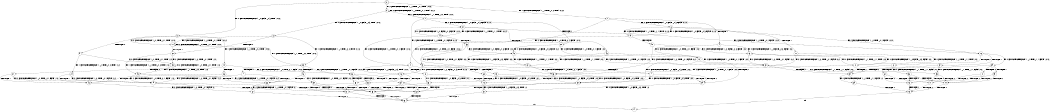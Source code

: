 digraph BCG {
size = "7, 10.5";
center = TRUE;
node [shape = circle];
0 [peripheries = 2];
0 -> 1 [label = "EX !1 !ATOMIC_EXCH_BRANCH (1, +1, TRUE, +0, 2, TRUE) !:0:1:2:"];
0 -> 2 [label = "EX !2 !ATOMIC_EXCH_BRANCH (1, +0, TRUE, +0, 1, TRUE) !:0:1:2:"];
0 -> 3 [label = "EX !0 !ATOMIC_EXCH_BRANCH (1, +0, FALSE, +0, 3, TRUE) !:0:1:2:"];
1 -> 4 [label = "TERMINATE !1"];
1 -> 5 [label = "EX !2 !ATOMIC_EXCH_BRANCH (1, +0, TRUE, +0, 1, FALSE) !:0:1:2:"];
1 -> 6 [label = "EX !0 !ATOMIC_EXCH_BRANCH (1, +0, FALSE, +0, 3, FALSE) !:0:1:2:"];
2 -> 7 [label = "EX !1 !ATOMIC_EXCH_BRANCH (1, +1, TRUE, +0, 2, TRUE) !:0:1:2:"];
2 -> 8 [label = "EX !0 !ATOMIC_EXCH_BRANCH (1, +0, FALSE, +0, 3, TRUE) !:0:1:2:"];
2 -> 2 [label = "EX !2 !ATOMIC_EXCH_BRANCH (1, +0, TRUE, +0, 1, TRUE) !:0:1:2:"];
3 -> 9 [label = "TERMINATE !0"];
3 -> 10 [label = "EX !1 !ATOMIC_EXCH_BRANCH (1, +1, TRUE, +0, 2, TRUE) !:0:1:2:"];
3 -> 11 [label = "EX !2 !ATOMIC_EXCH_BRANCH (1, +0, TRUE, +0, 1, TRUE) !:0:1:2:"];
4 -> 12 [label = "EX !2 !ATOMIC_EXCH_BRANCH (1, +0, TRUE, +0, 1, FALSE) !:0:2:"];
4 -> 13 [label = "EX !0 !ATOMIC_EXCH_BRANCH (1, +0, FALSE, +0, 3, FALSE) !:0:2:"];
5 -> 14 [label = "TERMINATE !1"];
5 -> 15 [label = "TERMINATE !2"];
5 -> 16 [label = "EX !0 !ATOMIC_EXCH_BRANCH (1, +0, FALSE, +0, 3, TRUE) !:0:1:2:"];
6 -> 17 [label = "TERMINATE !1"];
6 -> 18 [label = "EX !2 !ATOMIC_EXCH_BRANCH (1, +0, TRUE, +0, 1, FALSE) !:0:1:2:"];
6 -> 19 [label = "EX !0 !ATOMIC_EXCH_BRANCH (1, +1, TRUE, +1, 1, TRUE) !:0:1:2:"];
7 -> 20 [label = "TERMINATE !1"];
7 -> 21 [label = "EX !0 !ATOMIC_EXCH_BRANCH (1, +0, FALSE, +0, 3, FALSE) !:0:1:2:"];
7 -> 5 [label = "EX !2 !ATOMIC_EXCH_BRANCH (1, +0, TRUE, +0, 1, FALSE) !:0:1:2:"];
8 -> 22 [label = "TERMINATE !0"];
8 -> 23 [label = "EX !1 !ATOMIC_EXCH_BRANCH (1, +1, TRUE, +0, 2, TRUE) !:0:1:2:"];
8 -> 11 [label = "EX !2 !ATOMIC_EXCH_BRANCH (1, +0, TRUE, +0, 1, TRUE) !:0:1:2:"];
9 -> 24 [label = "EX !1 !ATOMIC_EXCH_BRANCH (1, +1, TRUE, +0, 2, TRUE) !:1:2:"];
9 -> 25 [label = "EX !2 !ATOMIC_EXCH_BRANCH (1, +0, TRUE, +0, 1, TRUE) !:1:2:"];
10 -> 26 [label = "TERMINATE !1"];
10 -> 27 [label = "TERMINATE !0"];
10 -> 28 [label = "EX !2 !ATOMIC_EXCH_BRANCH (1, +0, TRUE, +0, 1, FALSE) !:0:1:2:"];
11 -> 22 [label = "TERMINATE !0"];
11 -> 23 [label = "EX !1 !ATOMIC_EXCH_BRANCH (1, +1, TRUE, +0, 2, TRUE) !:0:1:2:"];
11 -> 11 [label = "EX !2 !ATOMIC_EXCH_BRANCH (1, +0, TRUE, +0, 1, TRUE) !:0:1:2:"];
12 -> 29 [label = "TERMINATE !2"];
12 -> 30 [label = "EX !0 !ATOMIC_EXCH_BRANCH (1, +0, FALSE, +0, 3, TRUE) !:0:2:"];
13 -> 31 [label = "EX !2 !ATOMIC_EXCH_BRANCH (1, +0, TRUE, +0, 1, FALSE) !:0:2:"];
13 -> 32 [label = "EX !0 !ATOMIC_EXCH_BRANCH (1, +1, TRUE, +1, 1, TRUE) !:0:2:"];
14 -> 29 [label = "TERMINATE !2"];
14 -> 30 [label = "EX !0 !ATOMIC_EXCH_BRANCH (1, +0, FALSE, +0, 3, TRUE) !:0:2:"];
15 -> 29 [label = "TERMINATE !1"];
15 -> 33 [label = "EX !0 !ATOMIC_EXCH_BRANCH (1, +0, FALSE, +0, 3, TRUE) !:0:1:"];
16 -> 34 [label = "TERMINATE !1"];
16 -> 35 [label = "TERMINATE !2"];
16 -> 36 [label = "TERMINATE !0"];
17 -> 31 [label = "EX !2 !ATOMIC_EXCH_BRANCH (1, +0, TRUE, +0, 1, FALSE) !:0:2:"];
17 -> 32 [label = "EX !0 !ATOMIC_EXCH_BRANCH (1, +1, TRUE, +1, 1, TRUE) !:0:2:"];
18 -> 37 [label = "TERMINATE !1"];
18 -> 38 [label = "TERMINATE !2"];
18 -> 39 [label = "EX !0 !ATOMIC_EXCH_BRANCH (1, +1, TRUE, +1, 1, FALSE) !:0:1:2:"];
19 -> 40 [label = "TERMINATE !1"];
19 -> 41 [label = "EX !2 !ATOMIC_EXCH_BRANCH (1, +0, TRUE, +0, 1, FALSE) !:0:1:2:"];
19 -> 6 [label = "EX !0 !ATOMIC_EXCH_BRANCH (1, +0, FALSE, +0, 3, FALSE) !:0:1:2:"];
20 -> 42 [label = "EX !0 !ATOMIC_EXCH_BRANCH (1, +0, FALSE, +0, 3, FALSE) !:0:2:"];
20 -> 12 [label = "EX !2 !ATOMIC_EXCH_BRANCH (1, +0, TRUE, +0, 1, FALSE) !:0:2:"];
21 -> 43 [label = "TERMINATE !1"];
21 -> 18 [label = "EX !2 !ATOMIC_EXCH_BRANCH (1, +0, TRUE, +0, 1, FALSE) !:0:1:2:"];
21 -> 44 [label = "EX !0 !ATOMIC_EXCH_BRANCH (1, +1, TRUE, +1, 1, TRUE) !:0:1:2:"];
22 -> 45 [label = "EX !1 !ATOMIC_EXCH_BRANCH (1, +1, TRUE, +0, 2, TRUE) !:1:2:"];
22 -> 25 [label = "EX !2 !ATOMIC_EXCH_BRANCH (1, +0, TRUE, +0, 1, TRUE) !:1:2:"];
23 -> 46 [label = "TERMINATE !1"];
23 -> 47 [label = "TERMINATE !0"];
23 -> 28 [label = "EX !2 !ATOMIC_EXCH_BRANCH (1, +0, TRUE, +0, 1, FALSE) !:0:1:2:"];
24 -> 48 [label = "TERMINATE !1"];
24 -> 49 [label = "EX !2 !ATOMIC_EXCH_BRANCH (1, +0, TRUE, +0, 1, FALSE) !:1:2:"];
25 -> 45 [label = "EX !1 !ATOMIC_EXCH_BRANCH (1, +1, TRUE, +0, 2, TRUE) !:1:2:"];
25 -> 25 [label = "EX !2 !ATOMIC_EXCH_BRANCH (1, +0, TRUE, +0, 1, TRUE) !:1:2:"];
26 -> 48 [label = "TERMINATE !0"];
26 -> 50 [label = "EX !2 !ATOMIC_EXCH_BRANCH (1, +0, TRUE, +0, 1, FALSE) !:0:2:"];
27 -> 48 [label = "TERMINATE !1"];
27 -> 49 [label = "EX !2 !ATOMIC_EXCH_BRANCH (1, +0, TRUE, +0, 1, FALSE) !:1:2:"];
28 -> 34 [label = "TERMINATE !1"];
28 -> 35 [label = "TERMINATE !2"];
28 -> 36 [label = "TERMINATE !0"];
29 -> 51 [label = "EX !0 !ATOMIC_EXCH_BRANCH (1, +0, FALSE, +0, 3, TRUE) !:0:"];
30 -> 52 [label = "TERMINATE !2"];
30 -> 53 [label = "TERMINATE !0"];
31 -> 54 [label = "TERMINATE !2"];
31 -> 55 [label = "EX !0 !ATOMIC_EXCH_BRANCH (1, +1, TRUE, +1, 1, FALSE) !:0:2:"];
32 -> 56 [label = "EX !2 !ATOMIC_EXCH_BRANCH (1, +0, TRUE, +0, 1, FALSE) !:0:2:"];
32 -> 13 [label = "EX !0 !ATOMIC_EXCH_BRANCH (1, +0, FALSE, +0, 3, FALSE) !:0:2:"];
33 -> 52 [label = "TERMINATE !1"];
33 -> 57 [label = "TERMINATE !0"];
34 -> 52 [label = "TERMINATE !2"];
34 -> 53 [label = "TERMINATE !0"];
35 -> 52 [label = "TERMINATE !1"];
35 -> 57 [label = "TERMINATE !0"];
36 -> 53 [label = "TERMINATE !1"];
36 -> 57 [label = "TERMINATE !2"];
37 -> 54 [label = "TERMINATE !2"];
37 -> 55 [label = "EX !0 !ATOMIC_EXCH_BRANCH (1, +1, TRUE, +1, 1, FALSE) !:0:2:"];
38 -> 54 [label = "TERMINATE !1"];
38 -> 58 [label = "EX !0 !ATOMIC_EXCH_BRANCH (1, +1, TRUE, +1, 1, FALSE) !:0:1:"];
39 -> 59 [label = "TERMINATE !1"];
39 -> 60 [label = "TERMINATE !2"];
39 -> 61 [label = "TERMINATE !0"];
40 -> 56 [label = "EX !2 !ATOMIC_EXCH_BRANCH (1, +0, TRUE, +0, 1, FALSE) !:0:2:"];
40 -> 13 [label = "EX !0 !ATOMIC_EXCH_BRANCH (1, +0, FALSE, +0, 3, FALSE) !:0:2:"];
41 -> 62 [label = "TERMINATE !1"];
41 -> 63 [label = "TERMINATE !2"];
41 -> 16 [label = "EX !0 !ATOMIC_EXCH_BRANCH (1, +0, FALSE, +0, 3, TRUE) !:0:1:2:"];
42 -> 31 [label = "EX !2 !ATOMIC_EXCH_BRANCH (1, +0, TRUE, +0, 1, FALSE) !:0:2:"];
42 -> 64 [label = "EX !0 !ATOMIC_EXCH_BRANCH (1, +1, TRUE, +1, 1, TRUE) !:0:2:"];
43 -> 31 [label = "EX !2 !ATOMIC_EXCH_BRANCH (1, +0, TRUE, +0, 1, FALSE) !:0:2:"];
43 -> 64 [label = "EX !0 !ATOMIC_EXCH_BRANCH (1, +1, TRUE, +1, 1, TRUE) !:0:2:"];
44 -> 65 [label = "TERMINATE !1"];
44 -> 41 [label = "EX !2 !ATOMIC_EXCH_BRANCH (1, +0, TRUE, +0, 1, FALSE) !:0:1:2:"];
44 -> 21 [label = "EX !0 !ATOMIC_EXCH_BRANCH (1, +0, FALSE, +0, 3, FALSE) !:0:1:2:"];
45 -> 66 [label = "TERMINATE !1"];
45 -> 49 [label = "EX !2 !ATOMIC_EXCH_BRANCH (1, +0, TRUE, +0, 1, FALSE) !:1:2:"];
46 -> 66 [label = "TERMINATE !0"];
46 -> 50 [label = "EX !2 !ATOMIC_EXCH_BRANCH (1, +0, TRUE, +0, 1, FALSE) !:0:2:"];
47 -> 66 [label = "TERMINATE !1"];
47 -> 49 [label = "EX !2 !ATOMIC_EXCH_BRANCH (1, +0, TRUE, +0, 1, FALSE) !:1:2:"];
48 -> 67 [label = "EX !2 !ATOMIC_EXCH_BRANCH (1, +0, TRUE, +0, 1, FALSE) !:2:"];
49 -> 53 [label = "TERMINATE !1"];
49 -> 57 [label = "TERMINATE !2"];
50 -> 52 [label = "TERMINATE !2"];
50 -> 53 [label = "TERMINATE !0"];
51 -> 68 [label = "TERMINATE !0"];
52 -> 68 [label = "TERMINATE !0"];
53 -> 68 [label = "TERMINATE !2"];
54 -> 69 [label = "EX !0 !ATOMIC_EXCH_BRANCH (1, +1, TRUE, +1, 1, FALSE) !:0:"];
55 -> 70 [label = "TERMINATE !2"];
55 -> 71 [label = "TERMINATE !0"];
56 -> 72 [label = "TERMINATE !2"];
56 -> 30 [label = "EX !0 !ATOMIC_EXCH_BRANCH (1, +0, FALSE, +0, 3, TRUE) !:0:2:"];
57 -> 68 [label = "TERMINATE !1"];
58 -> 70 [label = "TERMINATE !1"];
58 -> 73 [label = "TERMINATE !0"];
59 -> 70 [label = "TERMINATE !2"];
59 -> 71 [label = "TERMINATE !0"];
60 -> 70 [label = "TERMINATE !1"];
60 -> 73 [label = "TERMINATE !0"];
61 -> 71 [label = "TERMINATE !1"];
61 -> 73 [label = "TERMINATE !2"];
62 -> 72 [label = "TERMINATE !2"];
62 -> 30 [label = "EX !0 !ATOMIC_EXCH_BRANCH (1, +0, FALSE, +0, 3, TRUE) !:0:2:"];
63 -> 72 [label = "TERMINATE !1"];
63 -> 33 [label = "EX !0 !ATOMIC_EXCH_BRANCH (1, +0, FALSE, +0, 3, TRUE) !:0:1:"];
64 -> 56 [label = "EX !2 !ATOMIC_EXCH_BRANCH (1, +0, TRUE, +0, 1, FALSE) !:0:2:"];
64 -> 42 [label = "EX !0 !ATOMIC_EXCH_BRANCH (1, +0, FALSE, +0, 3, FALSE) !:0:2:"];
65 -> 56 [label = "EX !2 !ATOMIC_EXCH_BRANCH (1, +0, TRUE, +0, 1, FALSE) !:0:2:"];
65 -> 42 [label = "EX !0 !ATOMIC_EXCH_BRANCH (1, +0, FALSE, +0, 3, FALSE) !:0:2:"];
66 -> 67 [label = "EX !2 !ATOMIC_EXCH_BRANCH (1, +0, TRUE, +0, 1, FALSE) !:2:"];
67 -> 68 [label = "TERMINATE !2"];
68 -> 74 [label = "exit"];
69 -> 75 [label = "TERMINATE !0"];
70 -> 75 [label = "TERMINATE !0"];
71 -> 75 [label = "TERMINATE !2"];
72 -> 51 [label = "EX !0 !ATOMIC_EXCH_BRANCH (1, +0, FALSE, +0, 3, TRUE) !:0:"];
73 -> 75 [label = "TERMINATE !1"];
75 -> 74 [label = "exit"];
}

